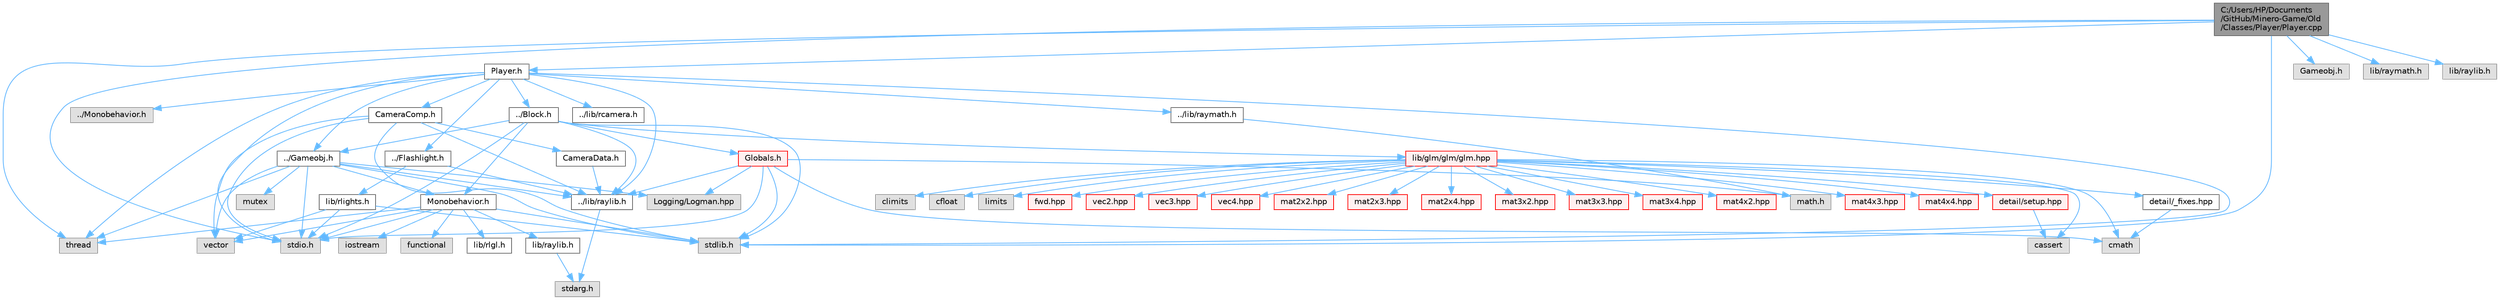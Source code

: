 digraph "C:/Users/HP/Documents/GitHub/Minero-Game/Old/Classes/Player/Player.cpp"
{
 // LATEX_PDF_SIZE
  bgcolor="transparent";
  edge [fontname=Helvetica,fontsize=10,labelfontname=Helvetica,labelfontsize=10];
  node [fontname=Helvetica,fontsize=10,shape=box,height=0.2,width=0.4];
  Node1 [id="Node000001",label="C:/Users/HP/Documents\l/GitHub/Minero-Game/Old\l/Classes/Player/Player.cpp",height=0.2,width=0.4,color="gray40", fillcolor="grey60", style="filled", fontcolor="black",tooltip=" "];
  Node1 -> Node2 [id="edge167_Node000001_Node000002",color="steelblue1",style="solid",tooltip=" "];
  Node2 [id="Node000002",label="Player.h",height=0.2,width=0.4,color="grey40", fillcolor="white", style="filled",URL="$_old_2_classes_2_player_2_player_8h.html",tooltip=" "];
  Node2 -> Node3 [id="edge168_Node000002_Node000003",color="steelblue1",style="solid",tooltip=" "];
  Node3 [id="Node000003",label="../lib/raylib.h",height=0.2,width=0.4,color="grey40", fillcolor="white", style="filled",URL="$_old_2_classes_2lib_2raylib_8h.html",tooltip=" "];
  Node3 -> Node4 [id="edge169_Node000003_Node000004",color="steelblue1",style="solid",tooltip=" "];
  Node4 [id="Node000004",label="stdarg.h",height=0.2,width=0.4,color="grey60", fillcolor="#E0E0E0", style="filled",tooltip=" "];
  Node2 -> Node5 [id="edge170_Node000002_Node000005",color="steelblue1",style="solid",tooltip=" "];
  Node5 [id="Node000005",label="../lib/raymath.h",height=0.2,width=0.4,color="grey40", fillcolor="white", style="filled",URL="$_old_2_classes_2lib_2raymath_8h.html",tooltip=" "];
  Node5 -> Node6 [id="edge171_Node000005_Node000006",color="steelblue1",style="solid",tooltip=" "];
  Node6 [id="Node000006",label="math.h",height=0.2,width=0.4,color="grey60", fillcolor="#E0E0E0", style="filled",tooltip=" "];
  Node2 -> Node7 [id="edge172_Node000002_Node000007",color="steelblue1",style="solid",tooltip=" "];
  Node7 [id="Node000007",label="../lib/rcamera.h",height=0.2,width=0.4,color="grey40", fillcolor="white", style="filled",URL="$_old_2_classes_2lib_2rcamera_8h.html",tooltip=" "];
  Node2 -> Node8 [id="edge173_Node000002_Node000008",color="steelblue1",style="solid",tooltip=" "];
  Node8 [id="Node000008",label="../Monobehavior.h",height=0.2,width=0.4,color="grey60", fillcolor="#E0E0E0", style="filled",tooltip=" "];
  Node2 -> Node9 [id="edge174_Node000002_Node000009",color="steelblue1",style="solid",tooltip=" "];
  Node9 [id="Node000009",label="../Gameobj.h",height=0.2,width=0.4,color="grey40", fillcolor="white", style="filled",URL="$_old_2_classes_2_gameobj_8h.html",tooltip=" "];
  Node9 -> Node3 [id="edge175_Node000009_Node000003",color="steelblue1",style="solid",tooltip=" "];
  Node9 -> Node10 [id="edge176_Node000009_Node000010",color="steelblue1",style="solid",tooltip=" "];
  Node10 [id="Node000010",label="Monobehavior.h",height=0.2,width=0.4,color="grey40", fillcolor="white", style="filled",URL="$_monobehavior_8h.html",tooltip=" "];
  Node10 -> Node11 [id="edge177_Node000010_Node000011",color="steelblue1",style="solid",tooltip=" "];
  Node11 [id="Node000011",label="lib/raylib.h",height=0.2,width=0.4,color="grey40", fillcolor="white", style="filled",URL="$_classes_2lib_2raylib_8h.html",tooltip=" "];
  Node11 -> Node4 [id="edge178_Node000011_Node000004",color="steelblue1",style="solid",tooltip=" "];
  Node10 -> Node12 [id="edge179_Node000010_Node000012",color="steelblue1",style="solid",tooltip=" "];
  Node12 [id="Node000012",label="lib/rlgl.h",height=0.2,width=0.4,color="grey40", fillcolor="white", style="filled",URL="$_classes_2lib_2rlgl_8h.html",tooltip=" "];
  Node10 -> Node13 [id="edge180_Node000010_Node000013",color="steelblue1",style="solid",tooltip=" "];
  Node13 [id="Node000013",label="stdio.h",height=0.2,width=0.4,color="grey60", fillcolor="#E0E0E0", style="filled",tooltip=" "];
  Node10 -> Node14 [id="edge181_Node000010_Node000014",color="steelblue1",style="solid",tooltip=" "];
  Node14 [id="Node000014",label="stdlib.h",height=0.2,width=0.4,color="grey60", fillcolor="#E0E0E0", style="filled",tooltip=" "];
  Node10 -> Node15 [id="edge182_Node000010_Node000015",color="steelblue1",style="solid",tooltip=" "];
  Node15 [id="Node000015",label="iostream",height=0.2,width=0.4,color="grey60", fillcolor="#E0E0E0", style="filled",tooltip=" "];
  Node10 -> Node16 [id="edge183_Node000010_Node000016",color="steelblue1",style="solid",tooltip=" "];
  Node16 [id="Node000016",label="thread",height=0.2,width=0.4,color="grey60", fillcolor="#E0E0E0", style="filled",tooltip=" "];
  Node10 -> Node17 [id="edge184_Node000010_Node000017",color="steelblue1",style="solid",tooltip=" "];
  Node17 [id="Node000017",label="vector",height=0.2,width=0.4,color="grey60", fillcolor="#E0E0E0", style="filled",tooltip=" "];
  Node10 -> Node18 [id="edge185_Node000010_Node000018",color="steelblue1",style="solid",tooltip=" "];
  Node18 [id="Node000018",label="functional",height=0.2,width=0.4,color="grey60", fillcolor="#E0E0E0", style="filled",tooltip=" "];
  Node9 -> Node19 [id="edge186_Node000009_Node000019",color="steelblue1",style="solid",tooltip=" "];
  Node19 [id="Node000019",label="Logging/Logman.hpp",height=0.2,width=0.4,color="grey60", fillcolor="#E0E0E0", style="filled",tooltip=" "];
  Node9 -> Node13 [id="edge187_Node000009_Node000013",color="steelblue1",style="solid",tooltip=" "];
  Node9 -> Node14 [id="edge188_Node000009_Node000014",color="steelblue1",style="solid",tooltip=" "];
  Node9 -> Node17 [id="edge189_Node000009_Node000017",color="steelblue1",style="solid",tooltip=" "];
  Node9 -> Node16 [id="edge190_Node000009_Node000016",color="steelblue1",style="solid",tooltip=" "];
  Node9 -> Node20 [id="edge191_Node000009_Node000020",color="steelblue1",style="solid",tooltip=" "];
  Node20 [id="Node000020",label="mutex",height=0.2,width=0.4,color="grey60", fillcolor="#E0E0E0", style="filled",tooltip=" "];
  Node2 -> Node21 [id="edge192_Node000002_Node000021",color="steelblue1",style="solid",tooltip=" "];
  Node21 [id="Node000021",label="../Flashlight.h",height=0.2,width=0.4,color="grey40", fillcolor="white", style="filled",URL="$_old_2_classes_2_flashlight_8h.html",tooltip=" "];
  Node21 -> Node3 [id="edge193_Node000021_Node000003",color="steelblue1",style="solid",tooltip=" "];
  Node21 -> Node22 [id="edge194_Node000021_Node000022",color="steelblue1",style="solid",tooltip=" "];
  Node22 [id="Node000022",label="lib/rlights.h",height=0.2,width=0.4,color="grey40", fillcolor="white", style="filled",URL="$_old_2_classes_2lib_2rlights_8h.html",tooltip=" "];
  Node22 -> Node17 [id="edge195_Node000022_Node000017",color="steelblue1",style="solid",tooltip=" "];
  Node22 -> Node14 [id="edge196_Node000022_Node000014",color="steelblue1",style="solid",tooltip=" "];
  Node22 -> Node13 [id="edge197_Node000022_Node000013",color="steelblue1",style="solid",tooltip=" "];
  Node2 -> Node23 [id="edge198_Node000002_Node000023",color="steelblue1",style="solid",tooltip=" "];
  Node23 [id="Node000023",label="../Block.h",height=0.2,width=0.4,color="grey40", fillcolor="white", style="filled",URL="$_old_2_classes_2_block_8h.html",tooltip=" "];
  Node23 -> Node3 [id="edge199_Node000023_Node000003",color="steelblue1",style="solid",tooltip=" "];
  Node23 -> Node24 [id="edge200_Node000023_Node000024",color="steelblue1",style="solid",tooltip=" "];
  Node24 [id="Node000024",label="lib/glm/glm/glm.hpp",height=0.2,width=0.4,color="red", fillcolor="#FFF0F0", style="filled",URL="$_old_2_classes_2lib_2glm_2glm_2glm_8hpp.html",tooltip=" "];
  Node24 -> Node25 [id="edge201_Node000024_Node000025",color="steelblue1",style="solid",tooltip=" "];
  Node25 [id="Node000025",label="detail/_fixes.hpp",height=0.2,width=0.4,color="grey40", fillcolor="white", style="filled",URL="$_old_2_classes_2lib_2glm_2glm_2detail_2__fixes_8hpp.html",tooltip=" "];
  Node25 -> Node26 [id="edge202_Node000025_Node000026",color="steelblue1",style="solid",tooltip=" "];
  Node26 [id="Node000026",label="cmath",height=0.2,width=0.4,color="grey60", fillcolor="#E0E0E0", style="filled",tooltip=" "];
  Node24 -> Node27 [id="edge203_Node000024_Node000027",color="steelblue1",style="solid",tooltip=" "];
  Node27 [id="Node000027",label="detail/setup.hpp",height=0.2,width=0.4,color="red", fillcolor="#FFF0F0", style="filled",URL="$_old_2_classes_2lib_2glm_2glm_2detail_2setup_8hpp.html",tooltip=" "];
  Node27 -> Node28 [id="edge204_Node000027_Node000028",color="steelblue1",style="solid",tooltip=" "];
  Node28 [id="Node000028",label="cassert",height=0.2,width=0.4,color="grey60", fillcolor="#E0E0E0", style="filled",tooltip=" "];
  Node24 -> Node26 [id="edge205_Node000024_Node000026",color="steelblue1",style="solid",tooltip=" "];
  Node24 -> Node31 [id="edge206_Node000024_Node000031",color="steelblue1",style="solid",tooltip=" "];
  Node31 [id="Node000031",label="climits",height=0.2,width=0.4,color="grey60", fillcolor="#E0E0E0", style="filled",tooltip=" "];
  Node24 -> Node32 [id="edge207_Node000024_Node000032",color="steelblue1",style="solid",tooltip=" "];
  Node32 [id="Node000032",label="cfloat",height=0.2,width=0.4,color="grey60", fillcolor="#E0E0E0", style="filled",tooltip=" "];
  Node24 -> Node33 [id="edge208_Node000024_Node000033",color="steelblue1",style="solid",tooltip=" "];
  Node33 [id="Node000033",label="limits",height=0.2,width=0.4,color="grey60", fillcolor="#E0E0E0", style="filled",tooltip=" "];
  Node24 -> Node28 [id="edge209_Node000024_Node000028",color="steelblue1",style="solid",tooltip=" "];
  Node24 -> Node34 [id="edge210_Node000024_Node000034",color="steelblue1",style="solid",tooltip=" "];
  Node34 [id="Node000034",label="fwd.hpp",height=0.2,width=0.4,color="red", fillcolor="#FFF0F0", style="filled",URL="$_old_2_classes_2lib_2glm_2glm_2fwd_8hpp.html",tooltip=" "];
  Node24 -> Node36 [id="edge211_Node000024_Node000036",color="steelblue1",style="solid",tooltip=" "];
  Node36 [id="Node000036",label="vec2.hpp",height=0.2,width=0.4,color="red", fillcolor="#FFF0F0", style="filled",URL="$_old_2_classes_2lib_2glm_2glm_2vec2_8hpp.html",tooltip=" "];
  Node24 -> Node52 [id="edge212_Node000024_Node000052",color="steelblue1",style="solid",tooltip=" "];
  Node52 [id="Node000052",label="vec3.hpp",height=0.2,width=0.4,color="red", fillcolor="#FFF0F0", style="filled",URL="$_old_2_classes_2lib_2glm_2glm_2vec3_8hpp.html",tooltip=" "];
  Node24 -> Node65 [id="edge213_Node000024_Node000065",color="steelblue1",style="solid",tooltip=" "];
  Node65 [id="Node000065",label="vec4.hpp",height=0.2,width=0.4,color="red", fillcolor="#FFF0F0", style="filled",URL="$_old_2_classes_2lib_2glm_2glm_2vec4_8hpp.html",tooltip=" "];
  Node24 -> Node78 [id="edge214_Node000024_Node000078",color="steelblue1",style="solid",tooltip=" "];
  Node78 [id="Node000078",label="mat2x2.hpp",height=0.2,width=0.4,color="red", fillcolor="#FFF0F0", style="filled",URL="$_old_2_classes_2lib_2glm_2glm_2mat2x2_8hpp.html",tooltip=" "];
  Node24 -> Node83 [id="edge215_Node000024_Node000083",color="steelblue1",style="solid",tooltip=" "];
  Node83 [id="Node000083",label="mat2x3.hpp",height=0.2,width=0.4,color="red", fillcolor="#FFF0F0", style="filled",URL="$_old_2_classes_2lib_2glm_2glm_2mat2x3_8hpp.html",tooltip=" "];
  Node24 -> Node90 [id="edge216_Node000024_Node000090",color="steelblue1",style="solid",tooltip=" "];
  Node90 [id="Node000090",label="mat2x4.hpp",height=0.2,width=0.4,color="red", fillcolor="#FFF0F0", style="filled",URL="$_old_2_classes_2lib_2glm_2glm_2mat2x4_8hpp.html",tooltip=" "];
  Node24 -> Node97 [id="edge217_Node000024_Node000097",color="steelblue1",style="solid",tooltip=" "];
  Node97 [id="Node000097",label="mat3x2.hpp",height=0.2,width=0.4,color="red", fillcolor="#FFF0F0", style="filled",URL="$_old_2_classes_2lib_2glm_2glm_2mat3x2_8hpp.html",tooltip=" "];
  Node24 -> Node104 [id="edge218_Node000024_Node000104",color="steelblue1",style="solid",tooltip=" "];
  Node104 [id="Node000104",label="mat3x3.hpp",height=0.2,width=0.4,color="red", fillcolor="#FFF0F0", style="filled",URL="$_old_2_classes_2lib_2glm_2glm_2mat3x3_8hpp.html",tooltip=" "];
  Node24 -> Node111 [id="edge219_Node000024_Node000111",color="steelblue1",style="solid",tooltip=" "];
  Node111 [id="Node000111",label="mat3x4.hpp",height=0.2,width=0.4,color="red", fillcolor="#FFF0F0", style="filled",URL="$_old_2_classes_2lib_2glm_2glm_2mat3x4_8hpp.html",tooltip=" "];
  Node24 -> Node118 [id="edge220_Node000024_Node000118",color="steelblue1",style="solid",tooltip=" "];
  Node118 [id="Node000118",label="mat4x2.hpp",height=0.2,width=0.4,color="red", fillcolor="#FFF0F0", style="filled",URL="$_old_2_classes_2lib_2glm_2glm_2mat4x2_8hpp.html",tooltip=" "];
  Node24 -> Node125 [id="edge221_Node000024_Node000125",color="steelblue1",style="solid",tooltip=" "];
  Node125 [id="Node000125",label="mat4x3.hpp",height=0.2,width=0.4,color="red", fillcolor="#FFF0F0", style="filled",URL="$_old_2_classes_2lib_2glm_2glm_2mat4x3_8hpp.html",tooltip=" "];
  Node24 -> Node132 [id="edge222_Node000024_Node000132",color="steelblue1",style="solid",tooltip=" "];
  Node132 [id="Node000132",label="mat4x4.hpp",height=0.2,width=0.4,color="red", fillcolor="#FFF0F0", style="filled",URL="$_old_2_classes_2lib_2glm_2glm_2mat4x4_8hpp.html",tooltip=" "];
  Node23 -> Node9 [id="edge223_Node000023_Node000009",color="steelblue1",style="solid",tooltip=" "];
  Node23 -> Node167 [id="edge224_Node000023_Node000167",color="steelblue1",style="solid",tooltip=" "];
  Node167 [id="Node000167",label="Globals.h",height=0.2,width=0.4,color="red", fillcolor="#FFF0F0", style="filled",URL="$_old_2_classes_2_globals_8h.html",tooltip=" "];
  Node167 -> Node3 [id="edge225_Node000167_Node000003",color="steelblue1",style="solid",tooltip=" "];
  Node167 -> Node14 [id="edge226_Node000167_Node000014",color="steelblue1",style="solid",tooltip=" "];
  Node167 -> Node13 [id="edge227_Node000167_Node000013",color="steelblue1",style="solid",tooltip=" "];
  Node167 -> Node26 [id="edge228_Node000167_Node000026",color="steelblue1",style="solid",tooltip=" "];
  Node167 -> Node6 [id="edge229_Node000167_Node000006",color="steelblue1",style="solid",tooltip=" "];
  Node167 -> Node19 [id="edge230_Node000167_Node000019",color="steelblue1",style="solid",tooltip=" "];
  Node23 -> Node10 [id="edge231_Node000023_Node000010",color="steelblue1",style="solid",tooltip=" "];
  Node23 -> Node13 [id="edge232_Node000023_Node000013",color="steelblue1",style="solid",tooltip=" "];
  Node23 -> Node14 [id="edge233_Node000023_Node000014",color="steelblue1",style="solid",tooltip=" "];
  Node2 -> Node169 [id="edge234_Node000002_Node000169",color="steelblue1",style="solid",tooltip=" "];
  Node169 [id="Node000169",label="CameraComp.h",height=0.2,width=0.4,color="grey40", fillcolor="white", style="filled",URL="$_old_2_classes_2_player_2_camera_comp_8h.html",tooltip=" "];
  Node169 -> Node3 [id="edge235_Node000169_Node000003",color="steelblue1",style="solid",tooltip=" "];
  Node169 -> Node170 [id="edge236_Node000169_Node000170",color="steelblue1",style="solid",tooltip=" "];
  Node170 [id="Node000170",label="CameraData.h",height=0.2,width=0.4,color="grey40", fillcolor="white", style="filled",URL="$_old_2_classes_2_player_2_camera_data_8h.html",tooltip=" "];
  Node170 -> Node3 [id="edge237_Node000170_Node000003",color="steelblue1",style="solid",tooltip=" "];
  Node169 -> Node17 [id="edge238_Node000169_Node000017",color="steelblue1",style="solid",tooltip=" "];
  Node169 -> Node13 [id="edge239_Node000169_Node000013",color="steelblue1",style="solid",tooltip=" "];
  Node169 -> Node14 [id="edge240_Node000169_Node000014",color="steelblue1",style="solid",tooltip=" "];
  Node2 -> Node16 [id="edge241_Node000002_Node000016",color="steelblue1",style="solid",tooltip=" "];
  Node2 -> Node13 [id="edge242_Node000002_Node000013",color="steelblue1",style="solid",tooltip=" "];
  Node2 -> Node14 [id="edge243_Node000002_Node000014",color="steelblue1",style="solid",tooltip=" "];
  Node1 -> Node171 [id="edge244_Node000001_Node000171",color="steelblue1",style="solid",tooltip=" "];
  Node171 [id="Node000171",label="Gameobj.h",height=0.2,width=0.4,color="grey60", fillcolor="#E0E0E0", style="filled",tooltip=" "];
  Node1 -> Node172 [id="edge245_Node000001_Node000172",color="steelblue1",style="solid",tooltip=" "];
  Node172 [id="Node000172",label="lib/raymath.h",height=0.2,width=0.4,color="grey60", fillcolor="#E0E0E0", style="filled",tooltip=" "];
  Node1 -> Node173 [id="edge246_Node000001_Node000173",color="steelblue1",style="solid",tooltip=" "];
  Node173 [id="Node000173",label="lib/raylib.h",height=0.2,width=0.4,color="grey60", fillcolor="#E0E0E0", style="filled",tooltip=" "];
  Node1 -> Node16 [id="edge247_Node000001_Node000016",color="steelblue1",style="solid",tooltip=" "];
  Node1 -> Node13 [id="edge248_Node000001_Node000013",color="steelblue1",style="solid",tooltip=" "];
  Node1 -> Node14 [id="edge249_Node000001_Node000014",color="steelblue1",style="solid",tooltip=" "];
}
